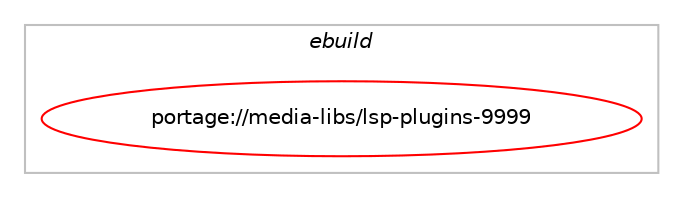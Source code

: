 digraph prolog {

# *************
# Graph options
# *************

newrank=true;
concentrate=true;
compound=true;
graph [rankdir=LR,fontname=Helvetica,fontsize=10,ranksep=1.5];#, ranksep=2.5, nodesep=0.2];
edge  [arrowhead=vee];
node  [fontname=Helvetica,fontsize=10];

# **********
# The ebuild
# **********

subgraph cluster_leftcol {
color=gray;
label=<<i>ebuild</i>>;
id [label="portage://media-libs/lsp-plugins-9999", color=red, width=4, href="../media-libs/lsp-plugins-9999.svg"];
}

# ****************
# The dependencies
# ****************

subgraph cluster_midcol {
color=gray;
label=<<i>dependencies</i>>;
subgraph cluster_compile {
fillcolor="#eeeeee";
style=filled;
label=<<i>compile</i>>;
# *** BEGIN UNKNOWN DEPENDENCY TYPE (TODO) ***
# id -> equal(use_conditional_group(positive,jack,portage://media-libs/lsp-plugins-9999,[package_dependency(portage://media-libs/lsp-plugins-9999,install,no,media-libs,freetype,none,[,,],[],[]),package_dependency(portage://media-libs/lsp-plugins-9999,install,no,virtual,jack,none,[,,],[],[]),package_dependency(portage://media-libs/lsp-plugins-9999,install,no,x11-libs,cairo,none,[,,],[],[use(enable(X),none)]),package_dependency(portage://media-libs/lsp-plugins-9999,install,no,x11-libs,libX11,none,[,,],[],[]),package_dependency(portage://media-libs/lsp-plugins-9999,install,no,x11-libs,libXrandr,none,[,,],[],[])]))
# *** END UNKNOWN DEPENDENCY TYPE (TODO) ***

# *** BEGIN UNKNOWN DEPENDENCY TYPE (TODO) ***
# id -> equal(use_conditional_group(positive,ladspa,portage://media-libs/lsp-plugins-9999,[package_dependency(portage://media-libs/lsp-plugins-9999,install,no,media-libs,ladspa-sdk,none,[,,],[],[])]))
# *** END UNKNOWN DEPENDENCY TYPE (TODO) ***

# *** BEGIN UNKNOWN DEPENDENCY TYPE (TODO) ***
# id -> equal(use_conditional_group(positive,lv2,portage://media-libs/lsp-plugins-9999,[package_dependency(portage://media-libs/lsp-plugins-9999,install,no,media-libs,freetype,none,[,,],[],[]),package_dependency(portage://media-libs/lsp-plugins-9999,install,no,media-libs,lv2,none,[,,],[],[]),package_dependency(portage://media-libs/lsp-plugins-9999,install,no,x11-libs,cairo,none,[,,],[],[use(enable(X),none)]),package_dependency(portage://media-libs/lsp-plugins-9999,install,no,x11-libs,libX11,none,[,,],[],[]),package_dependency(portage://media-libs/lsp-plugins-9999,install,no,x11-libs,libXrandr,none,[,,],[],[])]))
# *** END UNKNOWN DEPENDENCY TYPE (TODO) ***

# *** BEGIN UNKNOWN DEPENDENCY TYPE (TODO) ***
# id -> equal(use_conditional_group(positive,vst,portage://media-libs/lsp-plugins-9999,[package_dependency(portage://media-libs/lsp-plugins-9999,install,no,media-libs,freetype,none,[,,],[],[]),package_dependency(portage://media-libs/lsp-plugins-9999,install,no,x11-libs,cairo,none,[,,],[],[use(enable(X),none)]),package_dependency(portage://media-libs/lsp-plugins-9999,install,no,x11-libs,libX11,none,[,,],[],[]),package_dependency(portage://media-libs/lsp-plugins-9999,install,no,x11-libs,libXrandr,none,[,,],[],[])]))
# *** END UNKNOWN DEPENDENCY TYPE (TODO) ***

# *** BEGIN UNKNOWN DEPENDENCY TYPE (TODO) ***
# id -> equal(package_dependency(portage://media-libs/lsp-plugins-9999,install,no,media-libs,libglvnd,none,[,,],[],[use(enable(X),none)]))
# *** END UNKNOWN DEPENDENCY TYPE (TODO) ***

# *** BEGIN UNKNOWN DEPENDENCY TYPE (TODO) ***
# id -> equal(package_dependency(portage://media-libs/lsp-plugins-9999,install,no,media-libs,libsndfile,none,[,,],[],[]))
# *** END UNKNOWN DEPENDENCY TYPE (TODO) ***

}
subgraph cluster_compileandrun {
fillcolor="#eeeeee";
style=filled;
label=<<i>compile and run</i>>;
}
subgraph cluster_run {
fillcolor="#eeeeee";
style=filled;
label=<<i>run</i>>;
# *** BEGIN UNKNOWN DEPENDENCY TYPE (TODO) ***
# id -> equal(use_conditional_group(positive,jack,portage://media-libs/lsp-plugins-9999,[package_dependency(portage://media-libs/lsp-plugins-9999,run,no,media-libs,freetype,none,[,,],[],[]),package_dependency(portage://media-libs/lsp-plugins-9999,run,no,virtual,jack,none,[,,],[],[]),package_dependency(portage://media-libs/lsp-plugins-9999,run,no,x11-libs,cairo,none,[,,],[],[use(enable(X),none)]),package_dependency(portage://media-libs/lsp-plugins-9999,run,no,x11-libs,libX11,none,[,,],[],[]),package_dependency(portage://media-libs/lsp-plugins-9999,run,no,x11-libs,libXrandr,none,[,,],[],[])]))
# *** END UNKNOWN DEPENDENCY TYPE (TODO) ***

# *** BEGIN UNKNOWN DEPENDENCY TYPE (TODO) ***
# id -> equal(use_conditional_group(positive,ladspa,portage://media-libs/lsp-plugins-9999,[package_dependency(portage://media-libs/lsp-plugins-9999,run,no,media-libs,ladspa-sdk,none,[,,],[],[])]))
# *** END UNKNOWN DEPENDENCY TYPE (TODO) ***

# *** BEGIN UNKNOWN DEPENDENCY TYPE (TODO) ***
# id -> equal(use_conditional_group(positive,lv2,portage://media-libs/lsp-plugins-9999,[package_dependency(portage://media-libs/lsp-plugins-9999,run,no,media-libs,freetype,none,[,,],[],[]),package_dependency(portage://media-libs/lsp-plugins-9999,run,no,media-libs,lv2,none,[,,],[],[]),package_dependency(portage://media-libs/lsp-plugins-9999,run,no,x11-libs,cairo,none,[,,],[],[use(enable(X),none)]),package_dependency(portage://media-libs/lsp-plugins-9999,run,no,x11-libs,libX11,none,[,,],[],[]),package_dependency(portage://media-libs/lsp-plugins-9999,run,no,x11-libs,libXrandr,none,[,,],[],[])]))
# *** END UNKNOWN DEPENDENCY TYPE (TODO) ***

# *** BEGIN UNKNOWN DEPENDENCY TYPE (TODO) ***
# id -> equal(use_conditional_group(positive,vst,portage://media-libs/lsp-plugins-9999,[package_dependency(portage://media-libs/lsp-plugins-9999,run,no,media-libs,freetype,none,[,,],[],[]),package_dependency(portage://media-libs/lsp-plugins-9999,run,no,x11-libs,cairo,none,[,,],[],[use(enable(X),none)]),package_dependency(portage://media-libs/lsp-plugins-9999,run,no,x11-libs,libX11,none,[,,],[],[]),package_dependency(portage://media-libs/lsp-plugins-9999,run,no,x11-libs,libXrandr,none,[,,],[],[])]))
# *** END UNKNOWN DEPENDENCY TYPE (TODO) ***

# *** BEGIN UNKNOWN DEPENDENCY TYPE (TODO) ***
# id -> equal(package_dependency(portage://media-libs/lsp-plugins-9999,run,no,media-libs,libglvnd,none,[,,],[],[use(enable(X),none)]))
# *** END UNKNOWN DEPENDENCY TYPE (TODO) ***

# *** BEGIN UNKNOWN DEPENDENCY TYPE (TODO) ***
# id -> equal(package_dependency(portage://media-libs/lsp-plugins-9999,run,no,media-libs,libsndfile,none,[,,],[],[]))
# *** END UNKNOWN DEPENDENCY TYPE (TODO) ***

}
}

# **************
# The candidates
# **************

subgraph cluster_choices {
rank=same;
color=gray;
label=<<i>candidates</i>>;

}

}
